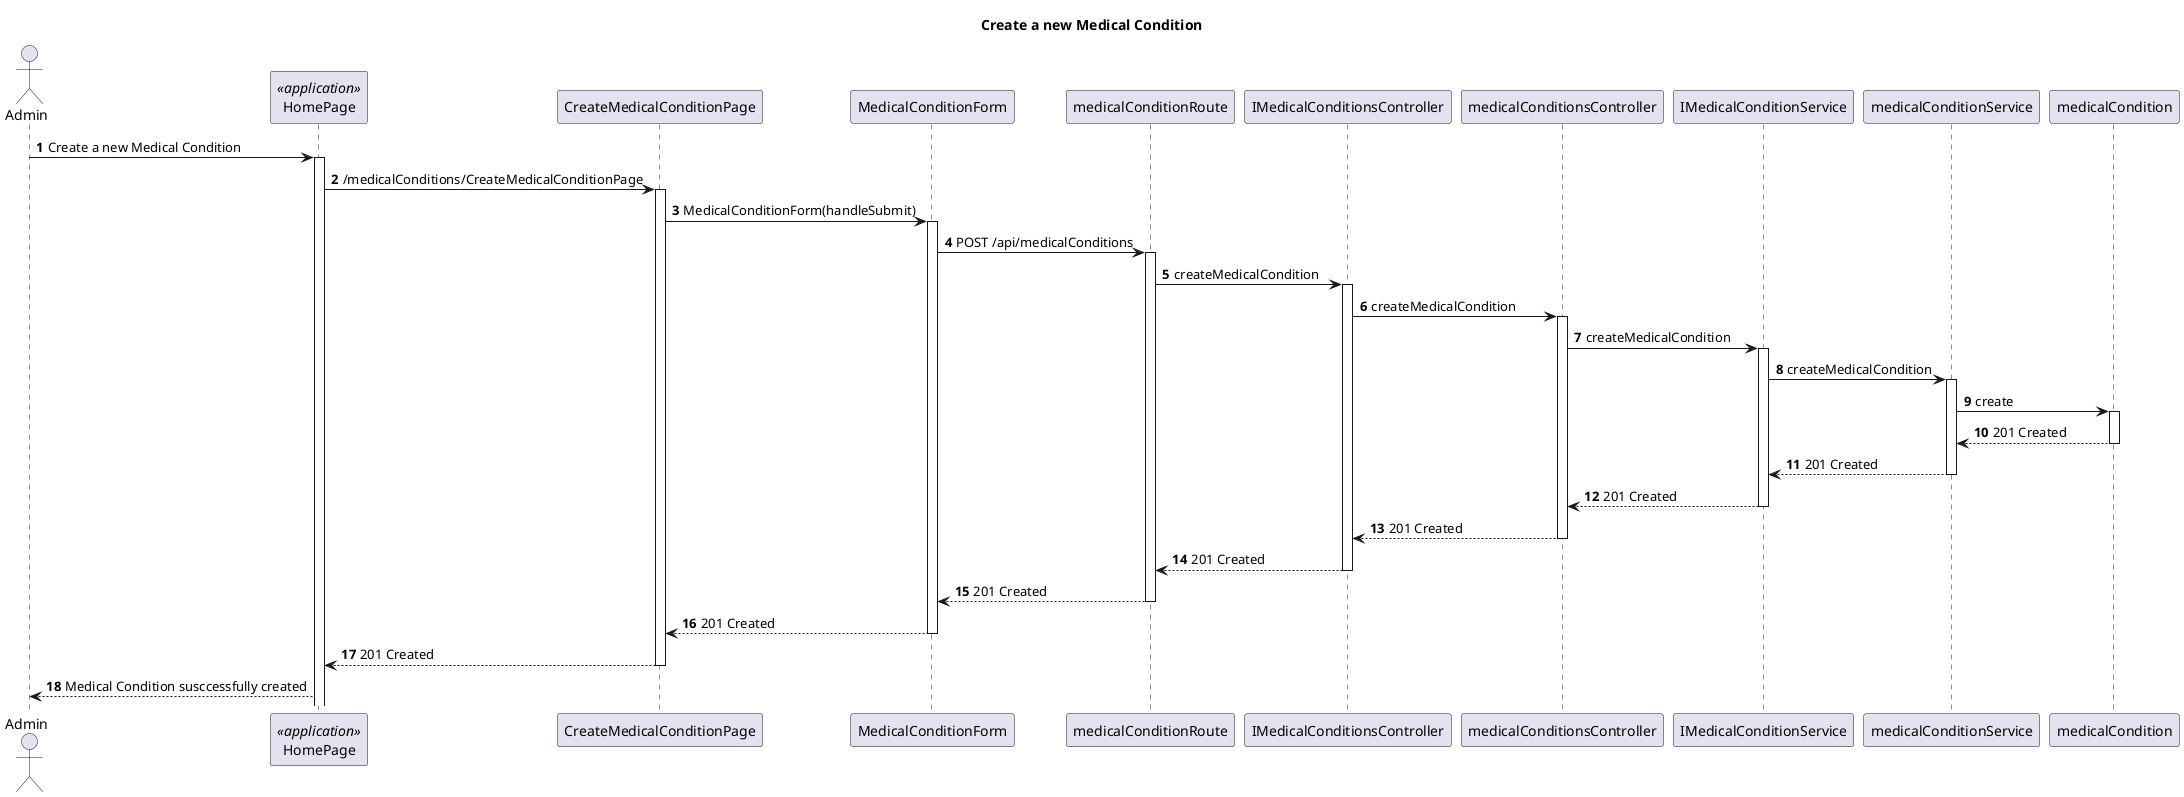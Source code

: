@startuml
'https://plantuml.com/sequence-diagram
title Create a new Medical Condition

autonumber

actor Admin as ad
participant "HomePage" as home <<application>>
participant CreateMedicalConditionPage as page
participant MedicalConditionForm as form
participant medicalConditionRoute as route
participant IMedicalConditionsController as con1
participant medicalConditionsController as con2
participant IMedicalConditionService as ser1
participant medicalConditionService as ser2
participant medicalCondition as domain


ad -> home: Create a new Medical Condition 
activate home 
home -> page: /medicalConditions/CreateMedicalConditionPage
activate page
page -> form: MedicalConditionForm(handleSubmit)
activate form
form -> route: POST /api/medicalConditions
activate route
route -> con1: createMedicalCondition
activate con1
con1 -> con2: createMedicalCondition

activate con2
con2 -> ser1: createMedicalCondition
activate ser1
ser1 -> ser2: createMedicalCondition
activate ser2
ser2 -> domain: create
activate domain
domain --> ser2: 201 Created
deactivate domain
ser2 --> ser1: 201 Created
deactivate ser2
ser1 --> con2: 201 Created
deactivate ser1
con2 --> con1: 201 Created
deactivate con2
con1 --> route: 201 Created
deactivate con1
route --> form: 201 Created
deactivate route
form --> page: 201 Created
deactivate form
page --> home: 201 Created
deactivate page
home --> ad: Medical Condition susccessfully created





@enduml